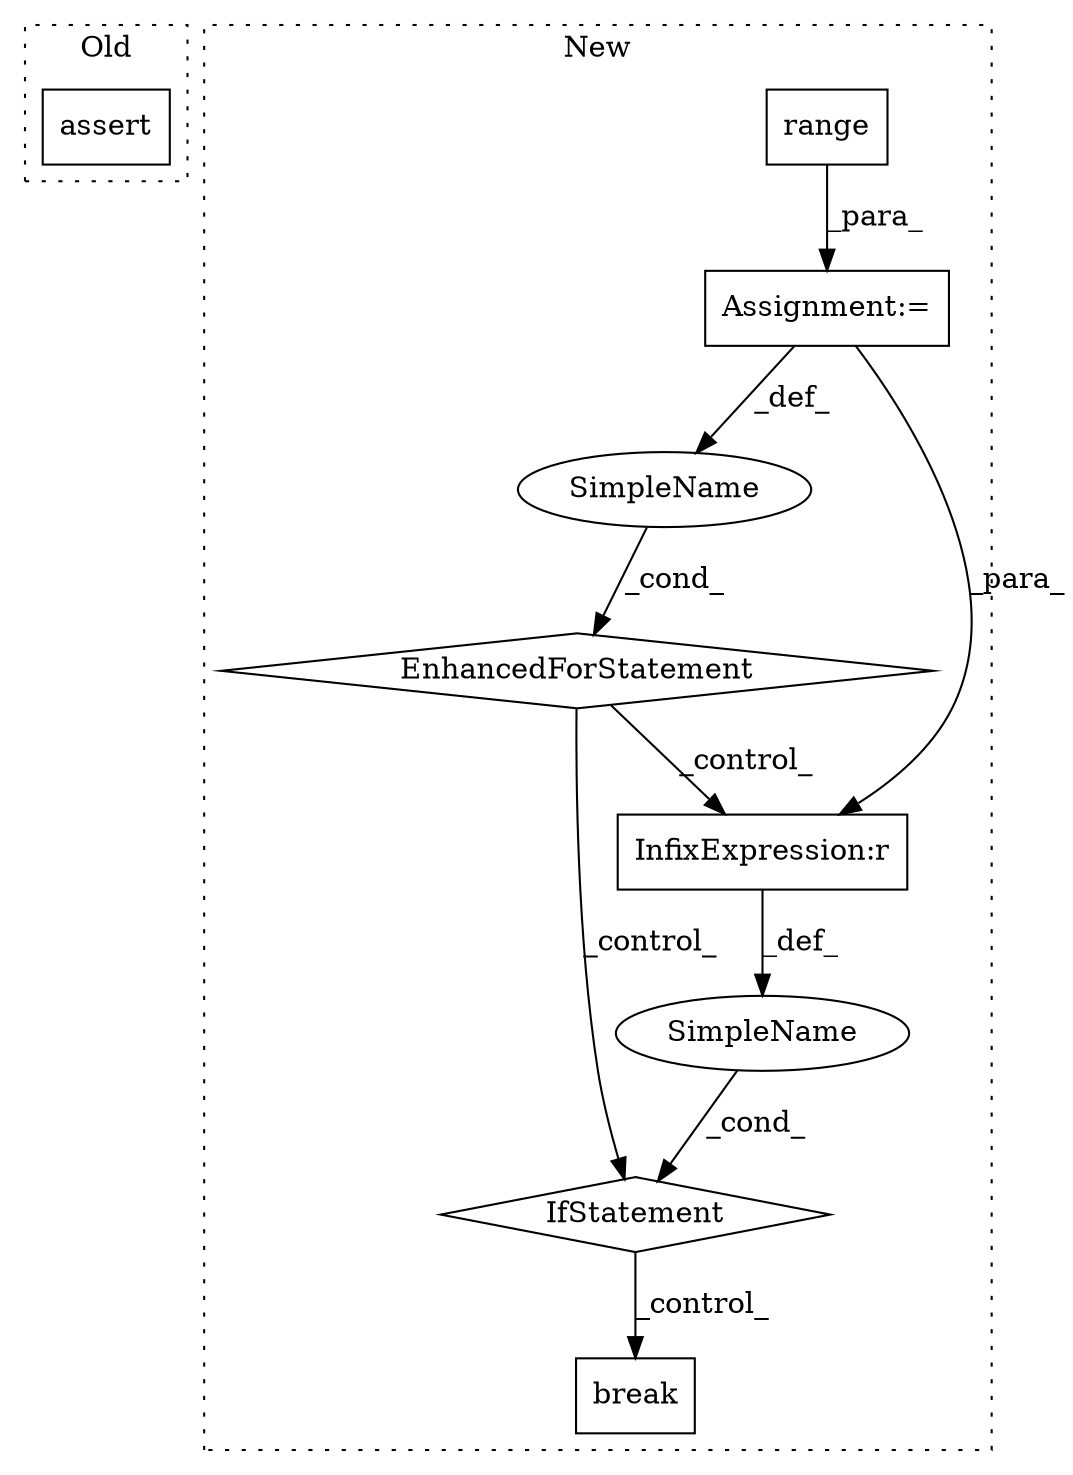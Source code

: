 digraph G {
subgraph cluster0 {
1 [label="assert" a="6" s="6887" l="7" shape="box"];
label = "Old";
style="dotted";
}
subgraph cluster1 {
2 [label="break" a="10" s="7818" l="6" shape="box"];
3 [label="IfStatement" a="25" s="7616,7655" l="4,2" shape="diamond"];
4 [label="SimpleName" a="42" s="" l="" shape="ellipse"];
5 [label="Assignment:=" a="7" s="7519,7606" l="53,2" shape="box"];
6 [label="EnhancedForStatement" a="70" s="7519,7606" l="53,2" shape="diamond"];
7 [label="SimpleName" a="42" s="7576" l="2" shape="ellipse"];
8 [label="InfixExpression:r" a="27" s="7647" l="4" shape="box"];
9 [label="range" a="32" s="7581,7605" l="6,1" shape="box"];
label = "New";
style="dotted";
}
3 -> 2 [label="_control_"];
4 -> 3 [label="_cond_"];
5 -> 7 [label="_def_"];
5 -> 8 [label="_para_"];
6 -> 8 [label="_control_"];
6 -> 3 [label="_control_"];
7 -> 6 [label="_cond_"];
8 -> 4 [label="_def_"];
9 -> 5 [label="_para_"];
}